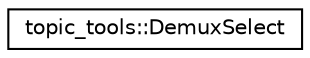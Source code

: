 digraph "Graphical Class Hierarchy"
{
  edge [fontname="Helvetica",fontsize="10",labelfontname="Helvetica",labelfontsize="10"];
  node [fontname="Helvetica",fontsize="10",shape=record];
  rankdir="LR";
  Node1 [label="topic_tools::DemuxSelect",height=0.2,width=0.4,color="black", fillcolor="white", style="filled",URL="$classtopic__tools_1_1_demux_select.html"];
}
